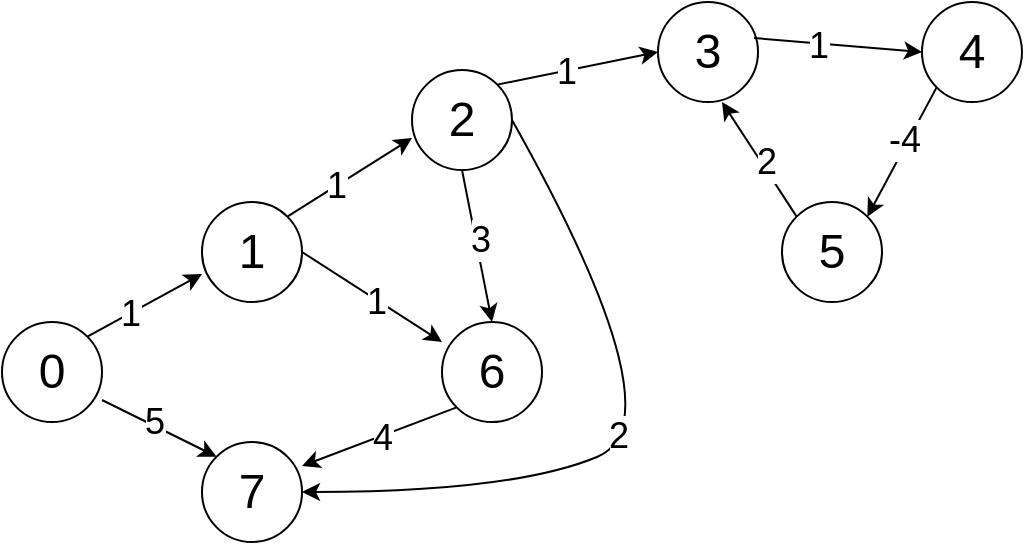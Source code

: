 <mxfile version="12.3.9" type="device" pages="1"><diagram id="XFSf882FbSFSVDqCtUHd" name="Page-1"><mxGraphModel dx="1000" dy="582" grid="1" gridSize="10" guides="1" tooltips="1" connect="1" arrows="1" fold="1" page="1" pageScale="1" pageWidth="827" pageHeight="1169" math="0" shadow="0"><root><mxCell id="0"/><mxCell id="1" parent="0"/><mxCell id="nnMWVnvIN2MyijEx4T5m-1" value="&lt;font style=&quot;font-size: 24px&quot;&gt;1&lt;/font&gt;" style="ellipse;whiteSpace=wrap;html=1;aspect=fixed;" vertex="1" parent="1"><mxGeometry x="210" y="200" width="50" height="50" as="geometry"/></mxCell><mxCell id="nnMWVnvIN2MyijEx4T5m-2" value="&lt;font style=&quot;font-size: 24px&quot;&gt;0&lt;/font&gt;" style="ellipse;whiteSpace=wrap;html=1;aspect=fixed;" vertex="1" parent="1"><mxGeometry x="110" y="260" width="50" height="50" as="geometry"/></mxCell><mxCell id="nnMWVnvIN2MyijEx4T5m-3" value="&lt;font style=&quot;font-size: 24px&quot;&gt;2&lt;/font&gt;" style="ellipse;whiteSpace=wrap;html=1;aspect=fixed;" vertex="1" parent="1"><mxGeometry x="315" y="134" width="50" height="50" as="geometry"/></mxCell><mxCell id="nnMWVnvIN2MyijEx4T5m-4" value="&lt;font style=&quot;font-size: 24px&quot;&gt;3&lt;/font&gt;" style="ellipse;whiteSpace=wrap;html=1;aspect=fixed;" vertex="1" parent="1"><mxGeometry x="438" y="100" width="50" height="50" as="geometry"/></mxCell><mxCell id="nnMWVnvIN2MyijEx4T5m-5" value="&lt;font style=&quot;font-size: 24px&quot;&gt;4&lt;/font&gt;" style="ellipse;whiteSpace=wrap;html=1;aspect=fixed;" vertex="1" parent="1"><mxGeometry x="570" y="100" width="50" height="50" as="geometry"/></mxCell><mxCell id="nnMWVnvIN2MyijEx4T5m-6" value="&lt;font style=&quot;font-size: 24px&quot;&gt;5&lt;/font&gt;" style="ellipse;whiteSpace=wrap;html=1;aspect=fixed;" vertex="1" parent="1"><mxGeometry x="500" y="200" width="50" height="50" as="geometry"/></mxCell><mxCell id="nnMWVnvIN2MyijEx4T5m-7" value="&lt;font style=&quot;font-size: 24px&quot;&gt;6&lt;/font&gt;" style="ellipse;whiteSpace=wrap;html=1;aspect=fixed;" vertex="1" parent="1"><mxGeometry x="330" y="260" width="50" height="50" as="geometry"/></mxCell><mxCell id="nnMWVnvIN2MyijEx4T5m-8" value="&lt;font style=&quot;font-size: 24px&quot;&gt;7&lt;/font&gt;" style="ellipse;whiteSpace=wrap;html=1;aspect=fixed;" vertex="1" parent="1"><mxGeometry x="210" y="320" width="50" height="50" as="geometry"/></mxCell><mxCell id="nnMWVnvIN2MyijEx4T5m-10" value="" style="endArrow=classic;html=1;exitX=1;exitY=0;exitDx=0;exitDy=0;entryX=0;entryY=0.72;entryDx=0;entryDy=0;entryPerimeter=0;" edge="1" parent="1" source="nnMWVnvIN2MyijEx4T5m-2" target="nnMWVnvIN2MyijEx4T5m-1"><mxGeometry width="50" height="50" relative="1" as="geometry"><mxPoint x="170" y="330" as="sourcePoint"/><mxPoint x="220" y="280" as="targetPoint"/></mxGeometry></mxCell><mxCell id="nnMWVnvIN2MyijEx4T5m-21" value="&lt;font style=&quot;font-size: 18px&quot;&gt;1&lt;/font&gt;" style="text;html=1;align=center;verticalAlign=middle;resizable=0;points=[];;labelBackgroundColor=#ffffff;" vertex="1" connectable="0" parent="nnMWVnvIN2MyijEx4T5m-10"><mxGeometry x="-0.288" relative="1" as="geometry"><mxPoint as="offset"/></mxGeometry></mxCell><mxCell id="nnMWVnvIN2MyijEx4T5m-11" value="" style="endArrow=classic;html=1;entryX=0;entryY=0.68;entryDx=0;entryDy=0;entryPerimeter=0;exitX=1;exitY=0;exitDx=0;exitDy=0;" edge="1" parent="1" source="nnMWVnvIN2MyijEx4T5m-1" target="nnMWVnvIN2MyijEx4T5m-3"><mxGeometry width="50" height="50" relative="1" as="geometry"><mxPoint x="260" y="207" as="sourcePoint"/><mxPoint x="220" y="243" as="targetPoint"/></mxGeometry></mxCell><mxCell id="nnMWVnvIN2MyijEx4T5m-22" value="&lt;font style=&quot;font-size: 18px&quot;&gt;1&lt;/font&gt;" style="text;html=1;align=center;verticalAlign=middle;resizable=0;points=[];;labelBackgroundColor=#ffffff;" vertex="1" connectable="0" parent="nnMWVnvIN2MyijEx4T5m-11"><mxGeometry x="-0.22" relative="1" as="geometry"><mxPoint as="offset"/></mxGeometry></mxCell><mxCell id="nnMWVnvIN2MyijEx4T5m-12" value="" style="endArrow=classic;html=1;exitX=1;exitY=0;exitDx=0;exitDy=0;entryX=0;entryY=0.5;entryDx=0;entryDy=0;" edge="1" parent="1" source="nnMWVnvIN2MyijEx4T5m-3" target="nnMWVnvIN2MyijEx4T5m-4"><mxGeometry width="50" height="50" relative="1" as="geometry"><mxPoint x="172.678" y="287.322" as="sourcePoint"/><mxPoint x="230" y="253" as="targetPoint"/></mxGeometry></mxCell><mxCell id="nnMWVnvIN2MyijEx4T5m-24" value="&lt;font style=&quot;font-size: 18px&quot;&gt;1&lt;/font&gt;" style="text;html=1;align=center;verticalAlign=middle;resizable=0;points=[];;labelBackgroundColor=#ffffff;" vertex="1" connectable="0" parent="nnMWVnvIN2MyijEx4T5m-12"><mxGeometry x="-0.144" relative="1" as="geometry"><mxPoint as="offset"/></mxGeometry></mxCell><mxCell id="nnMWVnvIN2MyijEx4T5m-13" value="" style="endArrow=classic;html=1;exitX=0.96;exitY=0.36;exitDx=0;exitDy=0;entryX=0;entryY=0.5;entryDx=0;entryDy=0;exitPerimeter=0;" edge="1" parent="1" source="nnMWVnvIN2MyijEx4T5m-4" target="nnMWVnvIN2MyijEx4T5m-5"><mxGeometry width="50" height="50" relative="1" as="geometry"><mxPoint x="182.678" y="297.322" as="sourcePoint"/><mxPoint x="240" y="263" as="targetPoint"/></mxGeometry></mxCell><mxCell id="nnMWVnvIN2MyijEx4T5m-25" value="&lt;font style=&quot;font-size: 18px&quot;&gt;1&lt;/font&gt;" style="text;html=1;align=center;verticalAlign=middle;resizable=0;points=[];;labelBackgroundColor=#ffffff;" vertex="1" connectable="0" parent="nnMWVnvIN2MyijEx4T5m-13"><mxGeometry x="-0.235" y="-1" relative="1" as="geometry"><mxPoint as="offset"/></mxGeometry></mxCell><mxCell id="nnMWVnvIN2MyijEx4T5m-14" value="" style="endArrow=classic;html=1;exitX=0;exitY=1;exitDx=0;exitDy=0;entryX=1;entryY=0;entryDx=0;entryDy=0;" edge="1" parent="1" source="nnMWVnvIN2MyijEx4T5m-5" target="nnMWVnvIN2MyijEx4T5m-6"><mxGeometry width="50" height="50" relative="1" as="geometry"><mxPoint x="192.678" y="307.322" as="sourcePoint"/><mxPoint x="250" y="273" as="targetPoint"/></mxGeometry></mxCell><mxCell id="nnMWVnvIN2MyijEx4T5m-26" value="&lt;font style=&quot;font-size: 18px&quot;&gt;-4&lt;/font&gt;" style="text;html=1;align=center;verticalAlign=middle;resizable=0;points=[];;labelBackgroundColor=#ffffff;" vertex="1" connectable="0" parent="nnMWVnvIN2MyijEx4T5m-14"><mxGeometry x="-0.157" y="-2" relative="1" as="geometry"><mxPoint as="offset"/></mxGeometry></mxCell><mxCell id="nnMWVnvIN2MyijEx4T5m-15" value="" style="endArrow=classic;html=1;exitX=0;exitY=0;exitDx=0;exitDy=0;entryX=0.64;entryY=1;entryDx=0;entryDy=0;entryPerimeter=0;" edge="1" parent="1" source="nnMWVnvIN2MyijEx4T5m-6" target="nnMWVnvIN2MyijEx4T5m-4"><mxGeometry width="50" height="50" relative="1" as="geometry"><mxPoint x="202.678" y="317.322" as="sourcePoint"/><mxPoint x="260" y="283" as="targetPoint"/></mxGeometry></mxCell><mxCell id="nnMWVnvIN2MyijEx4T5m-27" value="&lt;font style=&quot;font-size: 18px&quot;&gt;2&lt;/font&gt;" style="text;html=1;align=center;verticalAlign=middle;resizable=0;points=[];;labelBackgroundColor=#ffffff;" vertex="1" connectable="0" parent="nnMWVnvIN2MyijEx4T5m-15"><mxGeometry x="-0.086" y="-2" relative="1" as="geometry"><mxPoint as="offset"/></mxGeometry></mxCell><mxCell id="nnMWVnvIN2MyijEx4T5m-16" value="" style="endArrow=classic;html=1;exitX=1;exitY=0.5;exitDx=0;exitDy=0;entryX=0;entryY=0.2;entryDx=0;entryDy=0;entryPerimeter=0;" edge="1" parent="1" source="nnMWVnvIN2MyijEx4T5m-1" target="nnMWVnvIN2MyijEx4T5m-7"><mxGeometry width="50" height="50" relative="1" as="geometry"><mxPoint x="212.678" y="327.322" as="sourcePoint"/><mxPoint x="270" y="293" as="targetPoint"/></mxGeometry></mxCell><mxCell id="nnMWVnvIN2MyijEx4T5m-23" value="&lt;font style=&quot;font-size: 18px&quot;&gt;1&lt;/font&gt;" style="text;html=1;align=center;verticalAlign=middle;resizable=0;points=[];;labelBackgroundColor=#ffffff;" vertex="1" connectable="0" parent="nnMWVnvIN2MyijEx4T5m-16"><mxGeometry x="0.073" y="-1" relative="1" as="geometry"><mxPoint as="offset"/></mxGeometry></mxCell><mxCell id="nnMWVnvIN2MyijEx4T5m-17" value="" style="endArrow=classic;html=1;exitX=0.5;exitY=1;exitDx=0;exitDy=0;entryX=0.5;entryY=0;entryDx=0;entryDy=0;" edge="1" parent="1" source="nnMWVnvIN2MyijEx4T5m-3" target="nnMWVnvIN2MyijEx4T5m-7"><mxGeometry width="50" height="50" relative="1" as="geometry"><mxPoint x="222.678" y="337.322" as="sourcePoint"/><mxPoint x="280" y="303" as="targetPoint"/></mxGeometry></mxCell><mxCell id="nnMWVnvIN2MyijEx4T5m-28" value="&lt;font style=&quot;font-size: 18px&quot;&gt;3&lt;/font&gt;" style="text;html=1;align=center;verticalAlign=middle;resizable=0;points=[];;labelBackgroundColor=#ffffff;" vertex="1" connectable="0" parent="nnMWVnvIN2MyijEx4T5m-17"><mxGeometry x="-0.069" y="2" relative="1" as="geometry"><mxPoint as="offset"/></mxGeometry></mxCell><mxCell id="nnMWVnvIN2MyijEx4T5m-18" value="" style="endArrow=classic;html=1;exitX=0;exitY=1;exitDx=0;exitDy=0;entryX=1;entryY=0.24;entryDx=0;entryDy=0;entryPerimeter=0;" edge="1" parent="1" source="nnMWVnvIN2MyijEx4T5m-7" target="nnMWVnvIN2MyijEx4T5m-8"><mxGeometry width="50" height="50" relative="1" as="geometry"><mxPoint x="232.678" y="347.322" as="sourcePoint"/><mxPoint x="190" y="450" as="targetPoint"/></mxGeometry></mxCell><mxCell id="nnMWVnvIN2MyijEx4T5m-30" value="&lt;font style=&quot;font-size: 18px&quot;&gt;4&lt;/font&gt;" style="text;html=1;align=center;verticalAlign=middle;resizable=0;points=[];;labelBackgroundColor=#ffffff;" vertex="1" connectable="0" parent="nnMWVnvIN2MyijEx4T5m-18"><mxGeometry x="-0.025" y="1" relative="1" as="geometry"><mxPoint as="offset"/></mxGeometry></mxCell><mxCell id="nnMWVnvIN2MyijEx4T5m-19" value="" style="endArrow=classic;html=1;exitX=1;exitY=0.78;exitDx=0;exitDy=0;entryX=0;entryY=0;entryDx=0;entryDy=0;exitPerimeter=0;" edge="1" parent="1" source="nnMWVnvIN2MyijEx4T5m-2" target="nnMWVnvIN2MyijEx4T5m-8"><mxGeometry width="50" height="50" relative="1" as="geometry"><mxPoint x="242.678" y="357.322" as="sourcePoint"/><mxPoint x="300" y="323" as="targetPoint"/></mxGeometry></mxCell><mxCell id="nnMWVnvIN2MyijEx4T5m-31" value="&lt;font style=&quot;font-size: 18px&quot;&gt;5&lt;/font&gt;" style="text;html=1;align=center;verticalAlign=middle;resizable=0;points=[];;labelBackgroundColor=#ffffff;" vertex="1" connectable="0" parent="nnMWVnvIN2MyijEx4T5m-19"><mxGeometry x="-0.118" y="2" relative="1" as="geometry"><mxPoint as="offset"/></mxGeometry></mxCell><mxCell id="nnMWVnvIN2MyijEx4T5m-20" value="" style="curved=1;endArrow=classic;html=1;exitX=1;exitY=0.5;exitDx=0;exitDy=0;entryX=1;entryY=0.5;entryDx=0;entryDy=0;" edge="1" parent="1" source="nnMWVnvIN2MyijEx4T5m-3" target="nnMWVnvIN2MyijEx4T5m-8"><mxGeometry width="50" height="50" relative="1" as="geometry"><mxPoint x="530" y="410" as="sourcePoint"/><mxPoint x="580" y="360" as="targetPoint"/><Array as="points"><mxPoint x="450" y="310"/><mxPoint x="365" y="345"/></Array></mxGeometry></mxCell><mxCell id="nnMWVnvIN2MyijEx4T5m-29" value="&lt;font style=&quot;font-size: 18px&quot;&gt;2&lt;/font&gt;" style="text;html=1;align=center;verticalAlign=middle;resizable=0;points=[];;labelBackgroundColor=#ffffff;" vertex="1" connectable="0" parent="nnMWVnvIN2MyijEx4T5m-20"><mxGeometry x="-0.116" y="-31" relative="1" as="geometry"><mxPoint as="offset"/></mxGeometry></mxCell></root></mxGraphModel></diagram></mxfile>